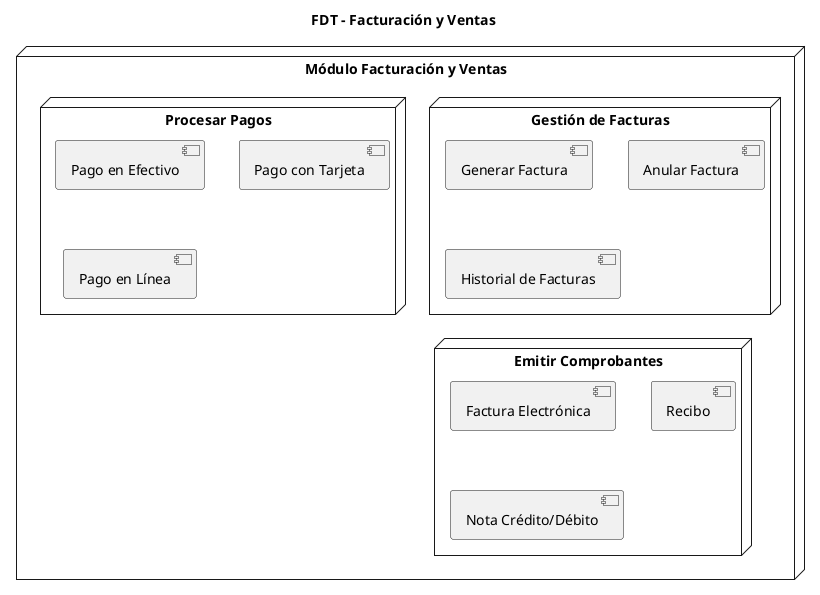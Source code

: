 @startuml
title FDT - Facturación y Ventas

node "Módulo Facturación y Ventas" {
    node "Gestión de Facturas" {
        [Generar Factura]
        [Anular Factura]
        [Historial de Facturas]
    }

    node "Procesar Pagos" {
        [Pago en Efectivo]
        [Pago con Tarjeta]
        [Pago en Línea]
    }

    node "Emitir Comprobantes" {
        [Factura Electrónica]
        [Recibo]
        [Nota Crédito/Débito]
    }
}
@enduml
